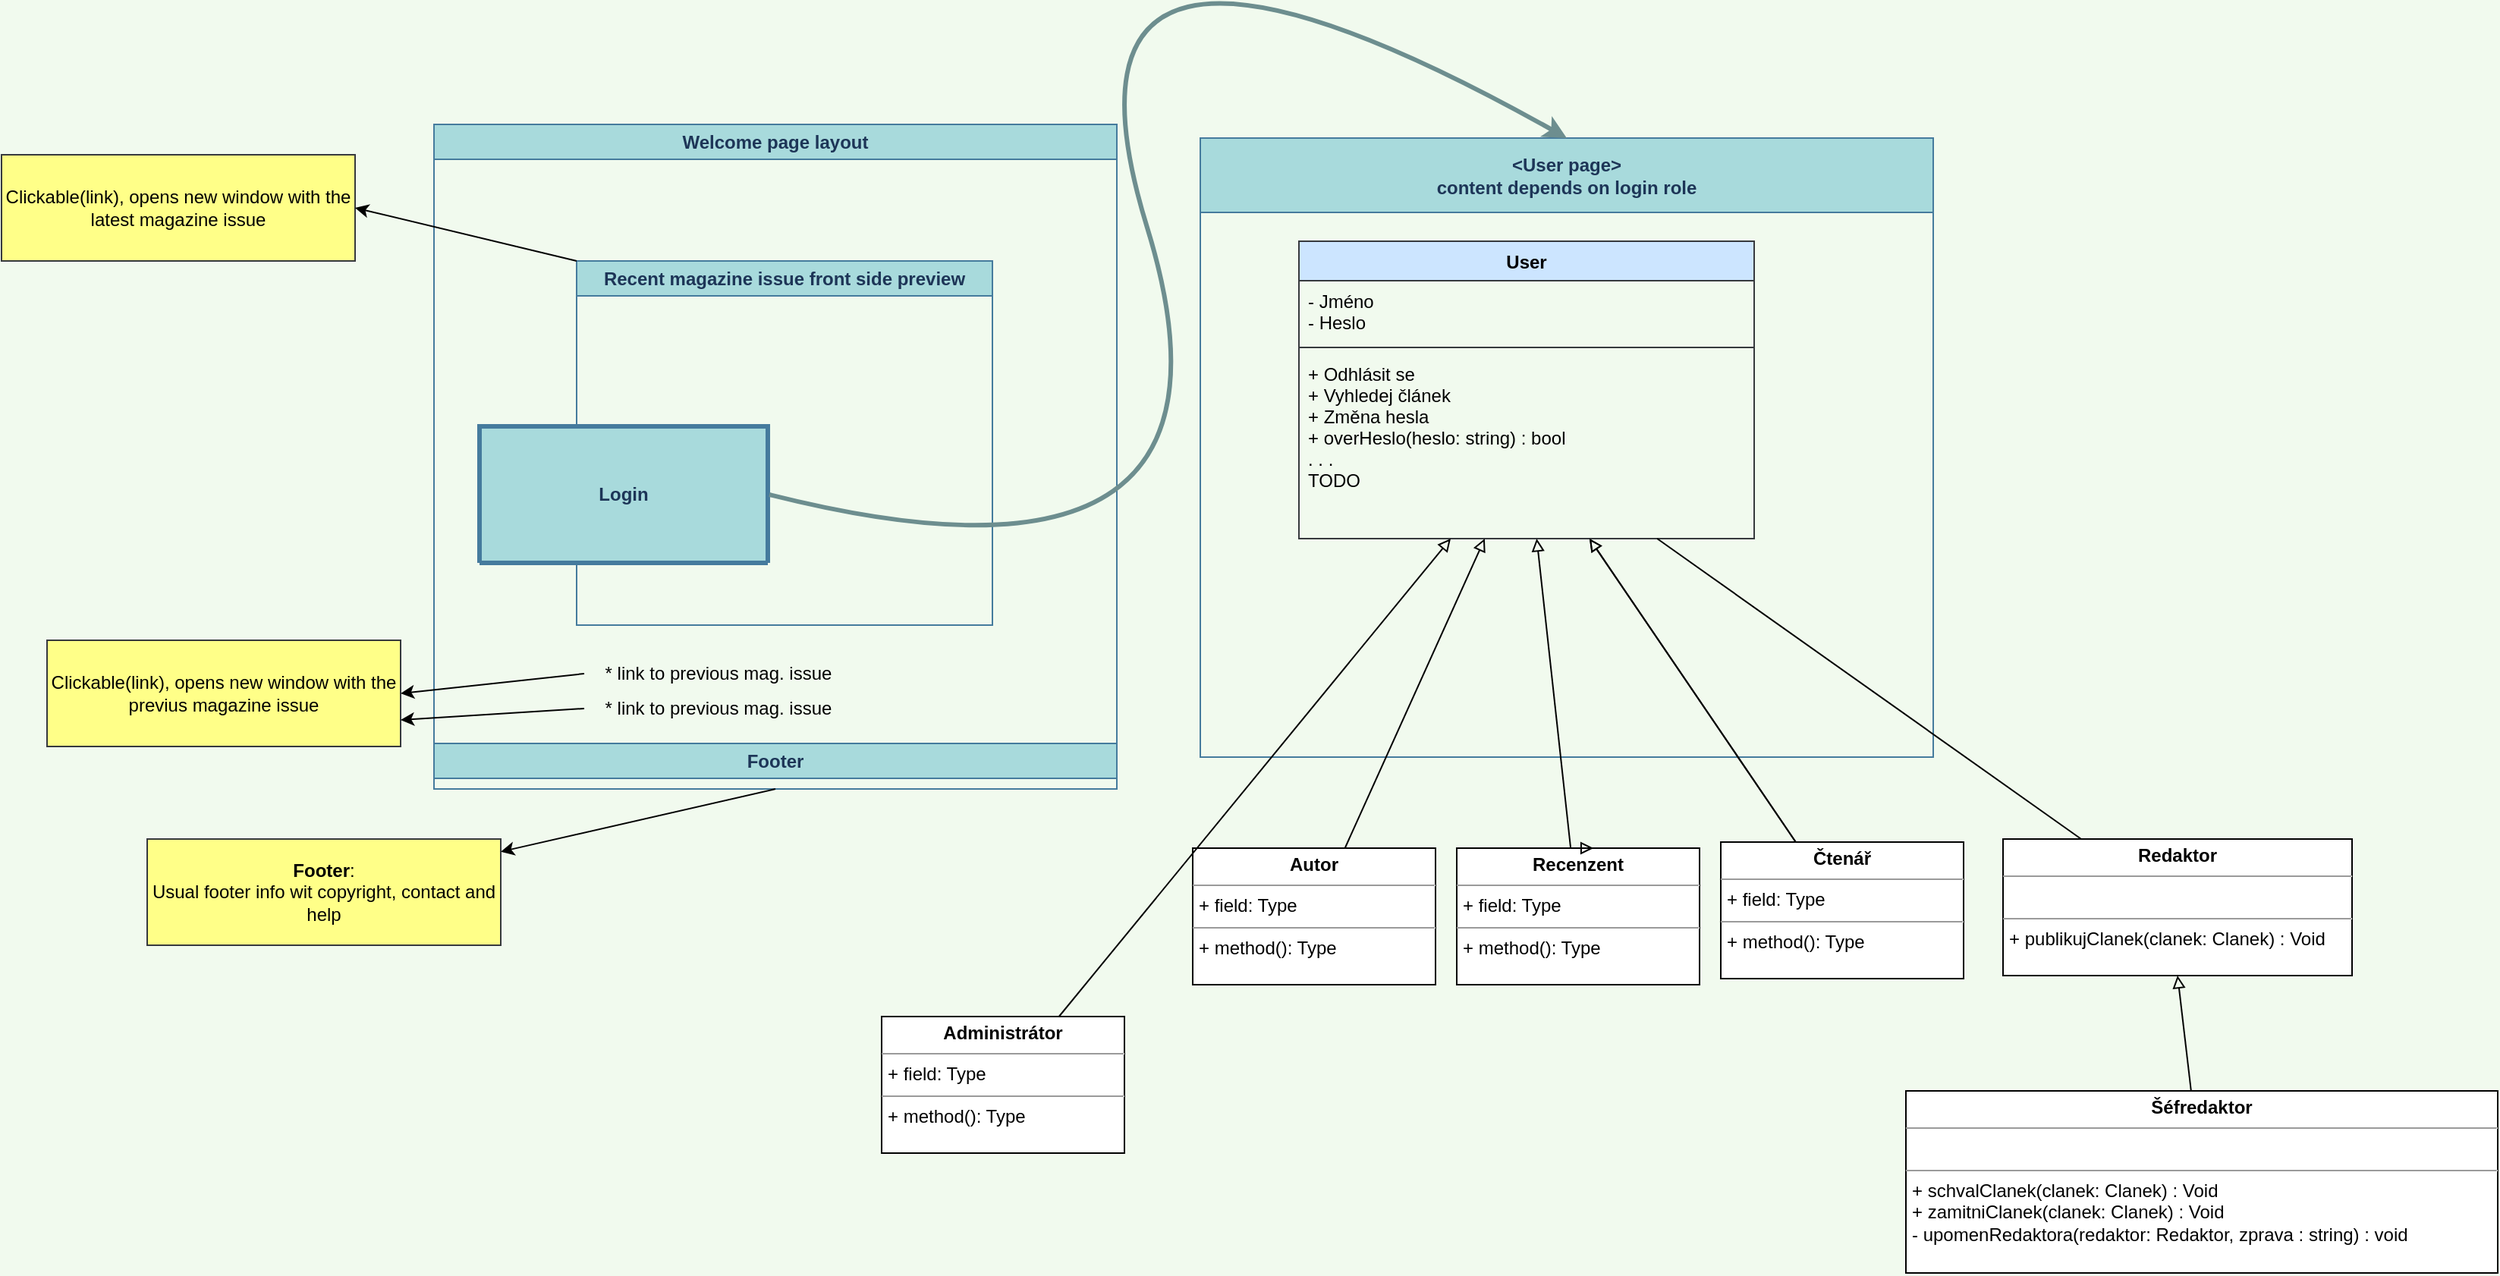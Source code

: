 <mxfile version="20.5.3" type="github">
  <diagram id="0C3uIZVWzqxX3jBcs8In" name="Stránka-1">
    <mxGraphModel dx="1663" dy="462" grid="0" gridSize="49" guides="1" tooltips="1" connect="1" arrows="1" fold="1" page="1" pageScale="1" pageWidth="827" pageHeight="1169" background="#F1FAEE" math="0" shadow="0">
      <root>
        <mxCell id="0" />
        <mxCell id="1" parent="0" />
        <mxCell id="h9gwu4uj0Tc7yE8LhHJW-14" value="Clickable(link), opens new window with the latest magazine issue" style="html=1;whiteSpace=wrap;container=1;recursiveResize=0;collapsible=0;fillColor=#ffff88;strokeColor=#36393d;" vertex="1" parent="1">
          <mxGeometry x="-115" y="172" width="233" height="70" as="geometry" />
        </mxCell>
        <mxCell id="h9gwu4uj0Tc7yE8LhHJW-2" value="Welcome page layout" style="swimlane;whiteSpace=wrap;html=1;fillColor=#A8DADC;strokeColor=#457B9D;fontColor=#1D3557;" vertex="1" parent="1">
          <mxGeometry x="170" y="152" width="450" height="408" as="geometry" />
        </mxCell>
        <mxCell id="h9gwu4uj0Tc7yE8LhHJW-3" value="Recent magazine issue front side preview" style="swimlane;whiteSpace=wrap;html=1;fillColor=#A8DADC;strokeColor=#457B9D;fontColor=#1D3557;" vertex="1" parent="h9gwu4uj0Tc7yE8LhHJW-2">
          <mxGeometry x="94" y="90" width="274" height="240" as="geometry" />
        </mxCell>
        <mxCell id="h9gwu4uj0Tc7yE8LhHJW-4" value="Login" style="swimlane;whiteSpace=wrap;html=1;strokeColor=#457B9D;fontColor=#1D3557;fillColor=#A8DADC;fillStyle=auto;glass=0;shadow=0;rounded=0;perimeterSpacing=1;fillOpacity=100;startSize=90;strokeWidth=3;" vertex="1" parent="h9gwu4uj0Tc7yE8LhHJW-3">
          <mxGeometry x="-64" y="109" width="190" height="90" as="geometry" />
        </mxCell>
        <mxCell id="h9gwu4uj0Tc7yE8LhHJW-9" value="* link to previous mag. issue" style="text;html=1;strokeColor=none;fillColor=none;align=center;verticalAlign=middle;whiteSpace=wrap;rounded=0;" vertex="1" parent="h9gwu4uj0Tc7yE8LhHJW-2">
          <mxGeometry x="99" y="347" width="177" height="30" as="geometry" />
        </mxCell>
        <mxCell id="h9gwu4uj0Tc7yE8LhHJW-10" value="* link to previous mag. issue" style="text;html=1;strokeColor=none;fillColor=none;align=center;verticalAlign=middle;whiteSpace=wrap;rounded=0;" vertex="1" parent="h9gwu4uj0Tc7yE8LhHJW-2">
          <mxGeometry x="99" y="370" width="177" height="30" as="geometry" />
        </mxCell>
        <mxCell id="h9gwu4uj0Tc7yE8LhHJW-5" value="Footer" style="swimlane;whiteSpace=wrap;html=1;rounded=0;shadow=0;glass=0;fillStyle=auto;strokeColor=#457B9D;fontColor=#1D3557;fillColor=#A8DADC;" vertex="1" parent="1">
          <mxGeometry x="170" y="560" width="450" height="30" as="geometry" />
        </mxCell>
        <mxCell id="h9gwu4uj0Tc7yE8LhHJW-11" value="" style="endArrow=classic;html=1;rounded=0;exitX=0;exitY=0;exitDx=0;exitDy=0;entryX=1;entryY=0.5;entryDx=0;entryDy=0;" edge="1" parent="1" source="h9gwu4uj0Tc7yE8LhHJW-3" target="h9gwu4uj0Tc7yE8LhHJW-14">
          <mxGeometry width="50" height="50" relative="1" as="geometry">
            <mxPoint x="389" y="414" as="sourcePoint" />
            <mxPoint x="115" y="92" as="targetPoint" />
          </mxGeometry>
        </mxCell>
        <mxCell id="h9gwu4uj0Tc7yE8LhHJW-17" value="Clickable(link), opens new window with the previus magazine issue" style="html=1;whiteSpace=wrap;container=1;recursiveResize=0;collapsible=0;fillColor=#ffff88;strokeColor=#36393d;" vertex="1" parent="1">
          <mxGeometry x="-85" y="492" width="233" height="70" as="geometry" />
        </mxCell>
        <mxCell id="h9gwu4uj0Tc7yE8LhHJW-18" value="" style="endArrow=classic;html=1;rounded=0;exitX=0;exitY=0.5;exitDx=0;exitDy=0;entryX=1;entryY=0.5;entryDx=0;entryDy=0;" edge="1" parent="1" source="h9gwu4uj0Tc7yE8LhHJW-9" target="h9gwu4uj0Tc7yE8LhHJW-17">
          <mxGeometry width="50" height="50" relative="1" as="geometry">
            <mxPoint x="389" y="399" as="sourcePoint" />
            <mxPoint x="439" y="349" as="targetPoint" />
          </mxGeometry>
        </mxCell>
        <mxCell id="h9gwu4uj0Tc7yE8LhHJW-19" value="" style="endArrow=classic;html=1;rounded=0;exitX=0;exitY=0.5;exitDx=0;exitDy=0;entryX=1;entryY=0.75;entryDx=0;entryDy=0;" edge="1" parent="1" source="h9gwu4uj0Tc7yE8LhHJW-10" target="h9gwu4uj0Tc7yE8LhHJW-17">
          <mxGeometry width="50" height="50" relative="1" as="geometry">
            <mxPoint x="318" y="563" as="sourcePoint" />
            <mxPoint x="197" y="576" as="targetPoint" />
          </mxGeometry>
        </mxCell>
        <mxCell id="h9gwu4uj0Tc7yE8LhHJW-20" value="&lt;b&gt;Footer&lt;/b&gt;:&lt;br&gt;Usual footer info wit copyright, contact and help" style="html=1;whiteSpace=wrap;container=1;recursiveResize=0;collapsible=0;fillColor=#ffff88;strokeColor=#36393d;" vertex="1" parent="1">
          <mxGeometry x="-19" y="623" width="233" height="70" as="geometry" />
        </mxCell>
        <mxCell id="h9gwu4uj0Tc7yE8LhHJW-21" value="" style="endArrow=classic;html=1;rounded=0;exitX=0.5;exitY=1;exitDx=0;exitDy=0;" edge="1" parent="1" source="h9gwu4uj0Tc7yE8LhHJW-5" target="h9gwu4uj0Tc7yE8LhHJW-20">
          <mxGeometry width="50" height="50" relative="1" as="geometry">
            <mxPoint x="389" y="399" as="sourcePoint" />
            <mxPoint x="439" y="349" as="targetPoint" />
          </mxGeometry>
        </mxCell>
        <mxCell id="h9gwu4uj0Tc7yE8LhHJW-22" value="&amp;lt;User page&amp;gt;&lt;br&gt;content depends on login role" style="swimlane;whiteSpace=wrap;html=1;fillColor=#A8DADC;strokeColor=#457B9D;fontColor=#1D3557;startSize=49;" vertex="1" parent="1">
          <mxGeometry x="675" y="161" width="483" height="408" as="geometry" />
        </mxCell>
        <mxCell id="h9gwu4uj0Tc7yE8LhHJW-50" value="User" style="swimlane;fontStyle=1;align=center;verticalAlign=top;childLayout=stackLayout;horizontal=1;startSize=26;horizontalStack=0;resizeParent=1;resizeParentMax=0;resizeLast=0;collapsible=1;marginBottom=0;swimlaneLine=1;fillColor=#cce5ff;strokeColor=#36393d;" vertex="1" parent="h9gwu4uj0Tc7yE8LhHJW-22">
          <mxGeometry x="65" y="68" width="300" height="196" as="geometry" />
        </mxCell>
        <mxCell id="h9gwu4uj0Tc7yE8LhHJW-51" value="- Jméno&#xa;- Heslo&#xa;&#xa;" style="text;strokeColor=none;fillColor=none;align=left;verticalAlign=top;spacingLeft=4;spacingRight=4;overflow=hidden;rotatable=0;points=[[0,0.5],[1,0.5]];portConstraint=eastwest;" vertex="1" parent="h9gwu4uj0Tc7yE8LhHJW-50">
          <mxGeometry y="26" width="300" height="40" as="geometry" />
        </mxCell>
        <mxCell id="h9gwu4uj0Tc7yE8LhHJW-52" value="" style="line;strokeWidth=1;fillColor=none;align=left;verticalAlign=middle;spacingTop=-1;spacingLeft=3;spacingRight=3;rotatable=0;labelPosition=right;points=[];portConstraint=eastwest;strokeColor=inherit;" vertex="1" parent="h9gwu4uj0Tc7yE8LhHJW-50">
          <mxGeometry y="66" width="300" height="8" as="geometry" />
        </mxCell>
        <mxCell id="h9gwu4uj0Tc7yE8LhHJW-53" value="+ Odhlásit se&#xa;+ Vyhledej článek&#xa;+ Změna hesla&#xa;+ overHeslo(heslo: string) : bool&#xa;. . .&#xa;TODO" style="text;strokeColor=none;fillColor=none;align=left;verticalAlign=top;spacingLeft=4;spacingRight=4;overflow=hidden;rotatable=0;points=[[0,0.5],[1,0.5]];portConstraint=eastwest;" vertex="1" parent="h9gwu4uj0Tc7yE8LhHJW-50">
          <mxGeometry y="74" width="300" height="122" as="geometry" />
        </mxCell>
        <mxCell id="h9gwu4uj0Tc7yE8LhHJW-29" value="" style="curved=1;endArrow=classic;html=1;rounded=0;entryX=0.5;entryY=0;entryDx=0;entryDy=0;exitX=1;exitY=0.5;exitDx=0;exitDy=0;strokeWidth=3;strokeColor=#6D8E8F;" edge="1" parent="1" source="h9gwu4uj0Tc7yE8LhHJW-4" target="h9gwu4uj0Tc7yE8LhHJW-22">
          <mxGeometry width="50" height="50" relative="1" as="geometry">
            <mxPoint x="680" y="393" as="sourcePoint" />
            <mxPoint x="730" y="343" as="targetPoint" />
            <Array as="points">
              <mxPoint x="720" y="479" />
              <mxPoint x="560" y="-39" />
            </Array>
          </mxGeometry>
        </mxCell>
        <mxCell id="h9gwu4uj0Tc7yE8LhHJW-55" style="edgeStyle=none;rounded=0;jumpSize=6;orthogonalLoop=1;jettySize=auto;html=1;shadow=0;strokeWidth=1;startArrow=none;startFill=0;endArrow=block;endFill=0;endSize=6;" edge="1" parent="1" source="h9gwu4uj0Tc7yE8LhHJW-60" target="h9gwu4uj0Tc7yE8LhHJW-53">
          <mxGeometry relative="1" as="geometry" />
        </mxCell>
        <mxCell id="h9gwu4uj0Tc7yE8LhHJW-56" value="&lt;p style=&quot;margin:0px;margin-top:4px;text-align:center;&quot;&gt;&lt;b&gt;Redaktor&lt;/b&gt;&lt;/p&gt;&lt;hr size=&quot;1&quot;&gt;&lt;p style=&quot;margin:0px;margin-left:4px;&quot;&gt;&lt;br&gt;&lt;/p&gt;&lt;hr size=&quot;1&quot;&gt;&lt;p style=&quot;margin:0px;margin-left:4px;&quot;&gt;+ publikujClanek(clanek: Clanek) : Void&lt;/p&gt;" style="verticalAlign=top;align=left;overflow=fill;fontSize=12;fontFamily=Helvetica;html=1;" vertex="1" parent="1">
          <mxGeometry x="1204" y="623" width="230" height="90" as="geometry" />
        </mxCell>
        <mxCell id="h9gwu4uj0Tc7yE8LhHJW-57" style="edgeStyle=none;rounded=0;jumpSize=6;orthogonalLoop=1;jettySize=auto;html=1;shadow=0;strokeWidth=1;startArrow=none;startFill=0;endArrow=block;endFill=0;endSize=6;entryX=0.5;entryY=1;entryDx=0;entryDy=0;" edge="1" parent="1" source="h9gwu4uj0Tc7yE8LhHJW-58" target="h9gwu4uj0Tc7yE8LhHJW-56">
          <mxGeometry relative="1" as="geometry">
            <mxPoint x="1046" y="1014" as="targetPoint" />
          </mxGeometry>
        </mxCell>
        <mxCell id="h9gwu4uj0Tc7yE8LhHJW-58" value="&lt;p style=&quot;margin:0px;margin-top:4px;text-align:center;&quot;&gt;&lt;b&gt;Šéfredaktor&lt;/b&gt;&lt;/p&gt;&lt;hr size=&quot;1&quot;&gt;&lt;p style=&quot;margin:0px;margin-left:4px;&quot;&gt;&lt;br&gt;&lt;/p&gt;&lt;hr size=&quot;1&quot;&gt;&lt;p style=&quot;margin:0px;margin-left:4px;&quot;&gt;+ schvalClanek(clanek: Clanek) : Void&lt;br&gt;&lt;/p&gt;&lt;p style=&quot;margin:0px;margin-left:4px;&quot;&gt;+ zamitniClanek(clanek: Clanek) : Void&lt;br&gt;&lt;/p&gt;&lt;p style=&quot;margin:0px;margin-left:4px;&quot;&gt;- upomenRedaktora(redaktor: Redaktor, zprava : string) : void&lt;/p&gt;" style="verticalAlign=top;align=left;overflow=fill;fontSize=12;fontFamily=Helvetica;html=1;" vertex="1" parent="1">
          <mxGeometry x="1140" y="789" width="390" height="120" as="geometry" />
        </mxCell>
        <mxCell id="h9gwu4uj0Tc7yE8LhHJW-59" style="edgeStyle=none;rounded=0;jumpSize=6;orthogonalLoop=1;jettySize=auto;html=1;shadow=0;strokeWidth=1;startArrow=none;startFill=0;endArrow=block;endFill=0;endSize=6;" edge="1" parent="1" source="h9gwu4uj0Tc7yE8LhHJW-60" target="h9gwu4uj0Tc7yE8LhHJW-53">
          <mxGeometry relative="1" as="geometry" />
        </mxCell>
        <mxCell id="h9gwu4uj0Tc7yE8LhHJW-61" style="edgeStyle=none;rounded=0;jumpSize=6;orthogonalLoop=1;jettySize=auto;html=1;shadow=0;strokeWidth=1;startArrow=none;startFill=0;endArrow=block;endFill=0;endSize=6;" edge="1" parent="1" source="h9gwu4uj0Tc7yE8LhHJW-62" target="h9gwu4uj0Tc7yE8LhHJW-53">
          <mxGeometry relative="1" as="geometry" />
        </mxCell>
        <mxCell id="h9gwu4uj0Tc7yE8LhHJW-62" value="&lt;p style=&quot;margin:0px;margin-top:4px;text-align:center;&quot;&gt;&lt;b&gt;Recenzent&lt;/b&gt;&lt;/p&gt;&lt;hr size=&quot;1&quot;&gt;&lt;p style=&quot;margin:0px;margin-left:4px;&quot;&gt;+ field: Type&lt;/p&gt;&lt;hr size=&quot;1&quot;&gt;&lt;p style=&quot;margin:0px;margin-left:4px;&quot;&gt;+ method(): Type&lt;/p&gt;" style="verticalAlign=top;align=left;overflow=fill;fontSize=12;fontFamily=Helvetica;html=1;" vertex="1" parent="1">
          <mxGeometry x="844" y="629" width="160" height="90" as="geometry" />
        </mxCell>
        <mxCell id="h9gwu4uj0Tc7yE8LhHJW-63" style="edgeStyle=none;rounded=0;jumpSize=6;orthogonalLoop=1;jettySize=auto;html=1;shadow=0;strokeWidth=1;startArrow=none;startFill=0;endArrow=block;endFill=0;endSize=6;" edge="1" parent="1" source="h9gwu4uj0Tc7yE8LhHJW-64" target="h9gwu4uj0Tc7yE8LhHJW-53">
          <mxGeometry relative="1" as="geometry" />
        </mxCell>
        <mxCell id="h9gwu4uj0Tc7yE8LhHJW-64" value="&lt;p style=&quot;margin:0px;margin-top:4px;text-align:center;&quot;&gt;&lt;b&gt;Autor&lt;/b&gt;&lt;/p&gt;&lt;hr size=&quot;1&quot;&gt;&lt;p style=&quot;margin:0px;margin-left:4px;&quot;&gt;+ field: Type&lt;/p&gt;&lt;hr size=&quot;1&quot;&gt;&lt;p style=&quot;margin:0px;margin-left:4px;&quot;&gt;+ method(): Type&lt;/p&gt;" style="verticalAlign=top;align=left;overflow=fill;fontSize=12;fontFamily=Helvetica;html=1;" vertex="1" parent="1">
          <mxGeometry x="670" y="629" width="160" height="90" as="geometry" />
        </mxCell>
        <mxCell id="h9gwu4uj0Tc7yE8LhHJW-65" style="rounded=0;jumpSize=6;orthogonalLoop=1;jettySize=auto;html=1;shadow=0;strokeWidth=1;startArrow=none;startFill=0;endArrow=block;endFill=0;endSize=6;" edge="1" parent="1" source="h9gwu4uj0Tc7yE8LhHJW-66" target="h9gwu4uj0Tc7yE8LhHJW-53">
          <mxGeometry relative="1" as="geometry" />
        </mxCell>
        <mxCell id="h9gwu4uj0Tc7yE8LhHJW-66" value="&lt;p style=&quot;margin:0px;margin-top:4px;text-align:center;&quot;&gt;&lt;b&gt;Administrátor&lt;/b&gt;&lt;/p&gt;&lt;hr size=&quot;1&quot;&gt;&lt;p style=&quot;margin:0px;margin-left:4px;&quot;&gt;+ field: Type&lt;/p&gt;&lt;hr size=&quot;1&quot;&gt;&lt;p style=&quot;margin:0px;margin-left:4px;&quot;&gt;+ method(): Type&lt;/p&gt;" style="verticalAlign=top;align=left;overflow=fill;fontSize=12;fontFamily=Helvetica;html=1;" vertex="1" parent="1">
          <mxGeometry x="465" y="740" width="160" height="90" as="geometry" />
        </mxCell>
        <mxCell id="h9gwu4uj0Tc7yE8LhHJW-67" style="edgeStyle=none;rounded=0;jumpSize=6;orthogonalLoop=1;jettySize=auto;html=1;exitX=0.5;exitY=0;exitDx=0;exitDy=0;entryX=0.563;entryY=0;entryDx=0;entryDy=0;entryPerimeter=0;shadow=0;strokeWidth=1;startArrow=none;startFill=0;endArrow=block;endFill=0;endSize=6;" edge="1" parent="1" source="h9gwu4uj0Tc7yE8LhHJW-62" target="h9gwu4uj0Tc7yE8LhHJW-62">
          <mxGeometry relative="1" as="geometry" />
        </mxCell>
        <mxCell id="h9gwu4uj0Tc7yE8LhHJW-60" value="&lt;p style=&quot;margin:0px;margin-top:4px;text-align:center;&quot;&gt;&lt;b&gt;Čtenář&lt;/b&gt;&lt;/p&gt;&lt;hr size=&quot;1&quot;&gt;&lt;p style=&quot;margin:0px;margin-left:4px;&quot;&gt;+ field: Type&lt;/p&gt;&lt;hr size=&quot;1&quot;&gt;&lt;p style=&quot;margin:0px;margin-left:4px;&quot;&gt;+ method(): Type&lt;/p&gt;" style="verticalAlign=top;align=left;overflow=fill;fontSize=12;fontFamily=Helvetica;html=1;" vertex="1" parent="1">
          <mxGeometry x="1018" y="625" width="160" height="90" as="geometry" />
        </mxCell>
        <mxCell id="h9gwu4uj0Tc7yE8LhHJW-68" value="" style="edgeStyle=none;rounded=0;jumpSize=6;orthogonalLoop=1;jettySize=auto;html=1;shadow=0;strokeWidth=1;startArrow=none;startFill=0;endArrow=none;endFill=0;endSize=6;" edge="1" parent="1" source="h9gwu4uj0Tc7yE8LhHJW-56" target="h9gwu4uj0Tc7yE8LhHJW-53">
          <mxGeometry relative="1" as="geometry">
            <mxPoint x="1310.682" y="924" as="sourcePoint" />
            <mxPoint x="937.876" y="449.0" as="targetPoint" />
          </mxGeometry>
        </mxCell>
      </root>
    </mxGraphModel>
  </diagram>
</mxfile>
